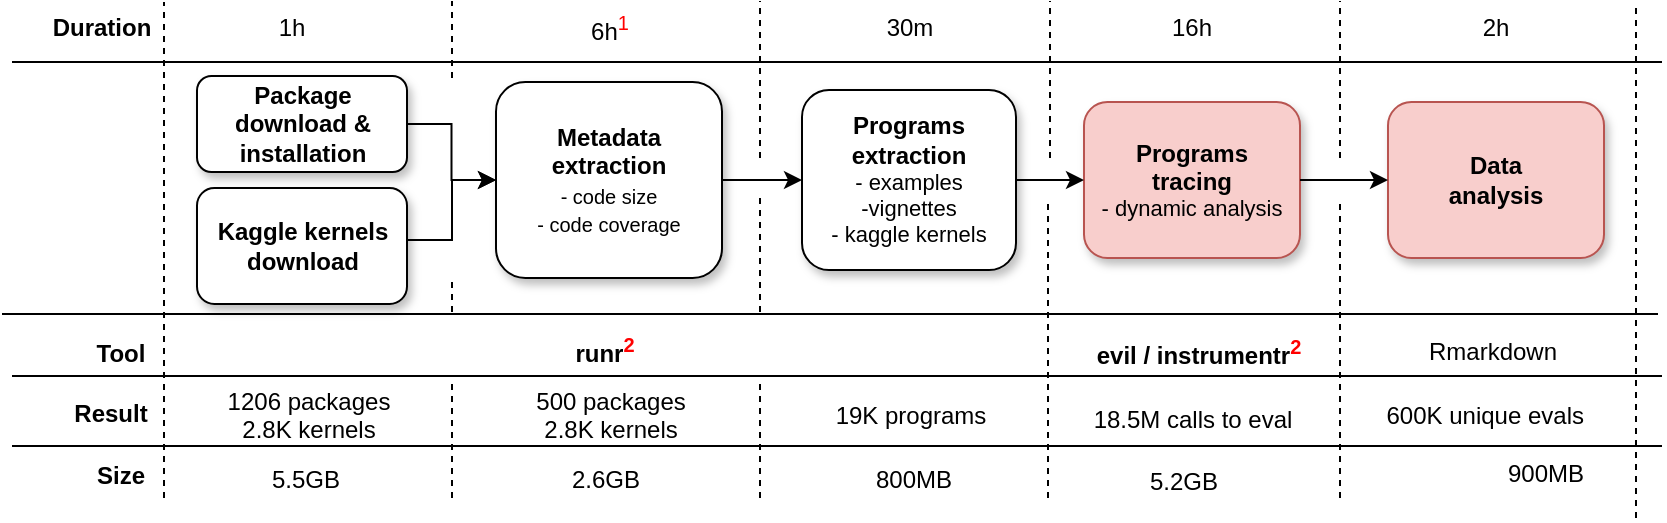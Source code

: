 <mxfile version="13.6.5" type="github">
  <diagram id="F0AHolVVesLSMNE4kyMN" name="Page-1">
    <mxGraphModel dx="2062" dy="1172" grid="1" gridSize="10" guides="1" tooltips="1" connect="1" arrows="1" fold="1" page="1" pageScale="1" pageWidth="850" pageHeight="1100" math="0" shadow="0">
      <root>
        <mxCell id="0" />
        <mxCell id="1" parent="0" />
        <mxCell id="XyMEwlzETBZZqd7nD72x-1" style="edgeStyle=orthogonalEdgeStyle;rounded=0;orthogonalLoop=1;jettySize=auto;html=1;exitX=1;exitY=0.5;exitDx=0;exitDy=0;entryX=0;entryY=0.5;entryDx=0;entryDy=0;" edge="1" parent="1" source="XyMEwlzETBZZqd7nD72x-2" target="XyMEwlzETBZZqd7nD72x-3">
          <mxGeometry relative="1" as="geometry" />
        </mxCell>
        <mxCell id="XyMEwlzETBZZqd7nD72x-2" value="Package download &amp;amp; installation" style="whiteSpace=wrap;html=1;rounded=1;shadow=1;fontStyle=1" vertex="1" parent="1">
          <mxGeometry x="119.5" y="79" width="105" height="48" as="geometry" />
        </mxCell>
        <mxCell id="XyMEwlzETBZZqd7nD72x-3" value="Metadata extraction&lt;br&gt;&lt;span style=&quot;font-weight: normal ; font-size: 10px&quot;&gt;- code size&lt;br&gt;- code coverage&lt;br&gt;&lt;/span&gt;" style="whiteSpace=wrap;html=1;rounded=1;shadow=1;fontStyle=1" vertex="1" parent="1">
          <mxGeometry x="269" y="82" width="113" height="98" as="geometry" />
        </mxCell>
        <mxCell id="XyMEwlzETBZZqd7nD72x-4" value="Programs extraction&lt;br&gt;&lt;div style=&quot;font-size: 11px&quot;&gt;&lt;span style=&quot;font-weight: normal&quot;&gt;&lt;font style=&quot;font-size: 11px&quot;&gt;- examples&lt;/font&gt;&lt;/span&gt;&lt;/div&gt;&lt;div style=&quot;font-size: 11px&quot;&gt;&lt;span style=&quot;font-weight: normal&quot;&gt;&lt;font style=&quot;font-size: 11px&quot;&gt;-vignettes&lt;/font&gt;&lt;/span&gt;&lt;/div&gt;&lt;div style=&quot;font-size: 11px&quot;&gt;&lt;span style=&quot;font-weight: normal&quot;&gt;&lt;font style=&quot;font-size: 11px&quot;&gt;- kaggle kernels&lt;/font&gt;&lt;/span&gt;&lt;br&gt;&lt;/div&gt;" style="whiteSpace=wrap;html=1;rounded=1;shadow=1;fontStyle=1;fillColor=#FFFFFF;" vertex="1" parent="1">
          <mxGeometry x="422" y="86" width="107" height="90" as="geometry" />
        </mxCell>
        <mxCell id="XyMEwlzETBZZqd7nD72x-5" value="Programs&lt;br&gt;&lt;div&gt;tracing&lt;/div&gt;&lt;div style=&quot;font-size: 11px&quot;&gt;&lt;span style=&quot;font-weight: normal&quot;&gt;- dynamic analysis&lt;/span&gt;&lt;br&gt;&lt;/div&gt;" style="whiteSpace=wrap;html=1;rounded=1;shadow=1;fontStyle=1;fillColor=#f8cecc;strokeColor=#b85450;" vertex="1" parent="1">
          <mxGeometry x="563" y="92" width="108" height="78" as="geometry" />
        </mxCell>
        <mxCell id="XyMEwlzETBZZqd7nD72x-6" value="Data&lt;br&gt;analysis" style="whiteSpace=wrap;html=1;rounded=1;shadow=1;fontStyle=1;fillColor=#f8cecc;strokeColor=#b85450;" vertex="1" parent="1">
          <mxGeometry x="715" y="92" width="108" height="78" as="geometry" />
        </mxCell>
        <mxCell id="XyMEwlzETBZZqd7nD72x-7" style="edgeStyle=orthogonalEdgeStyle;rounded=0;orthogonalLoop=1;jettySize=auto;html=1;entryX=0;entryY=0.5;entryDx=0;entryDy=0;exitX=1;exitY=0.5;exitDx=0;exitDy=0;" edge="1" parent="1" source="XyMEwlzETBZZqd7nD72x-3" target="XyMEwlzETBZZqd7nD72x-4">
          <mxGeometry relative="1" as="geometry">
            <mxPoint x="349" y="122" as="sourcePoint" />
            <mxPoint x="279" y="132" as="targetPoint" />
          </mxGeometry>
        </mxCell>
        <mxCell id="XyMEwlzETBZZqd7nD72x-8" style="edgeStyle=orthogonalEdgeStyle;rounded=0;orthogonalLoop=1;jettySize=auto;html=1;exitX=1;exitY=0.5;exitDx=0;exitDy=0;entryX=0;entryY=0.5;entryDx=0;entryDy=0;" edge="1" parent="1" source="XyMEwlzETBZZqd7nD72x-4" target="XyMEwlzETBZZqd7nD72x-5">
          <mxGeometry relative="1" as="geometry">
            <mxPoint x="249" y="142" as="sourcePoint" />
            <mxPoint x="289" y="142" as="targetPoint" />
          </mxGeometry>
        </mxCell>
        <mxCell id="XyMEwlzETBZZqd7nD72x-9" style="edgeStyle=orthogonalEdgeStyle;rounded=0;orthogonalLoop=1;jettySize=auto;html=1;exitX=1;exitY=0.5;exitDx=0;exitDy=0;entryX=0;entryY=0.5;entryDx=0;entryDy=0;" edge="1" parent="1" source="XyMEwlzETBZZqd7nD72x-5" target="XyMEwlzETBZZqd7nD72x-6">
          <mxGeometry relative="1" as="geometry">
            <mxPoint x="259" y="152" as="sourcePoint" />
            <mxPoint x="299" y="152" as="targetPoint" />
          </mxGeometry>
        </mxCell>
        <mxCell id="XyMEwlzETBZZqd7nD72x-10" value="Result" style="text;html=1;strokeColor=none;fillColor=none;align=center;verticalAlign=middle;whiteSpace=wrap;rounded=0;fontStyle=1" vertex="1" parent="1">
          <mxGeometry x="56" y="238" width="41" height="20" as="geometry" />
        </mxCell>
        <mxCell id="XyMEwlzETBZZqd7nD72x-11" value="Size" style="text;html=1;strokeColor=none;fillColor=none;align=center;verticalAlign=middle;whiteSpace=wrap;rounded=0;fontStyle=1" vertex="1" parent="1">
          <mxGeometry x="66" y="269" width="31" height="20" as="geometry" />
        </mxCell>
        <mxCell id="XyMEwlzETBZZqd7nD72x-12" value="" style="endArrow=none;html=1;" edge="1" parent="1">
          <mxGeometry width="50" height="50" relative="1" as="geometry">
            <mxPoint x="27" y="264" as="sourcePoint" />
            <mxPoint x="852" y="264" as="targetPoint" />
          </mxGeometry>
        </mxCell>
        <mxCell id="XyMEwlzETBZZqd7nD72x-14" value="" style="endArrow=none;dashed=1;html=1;fontStyle=1;" edge="1" parent="1">
          <mxGeometry width="50" height="50" relative="1" as="geometry">
            <mxPoint x="103" y="290" as="sourcePoint" />
            <mxPoint x="103" y="42" as="targetPoint" />
          </mxGeometry>
        </mxCell>
        <mxCell id="XyMEwlzETBZZqd7nD72x-15" value="" style="endArrow=none;dashed=1;html=1;" edge="1" parent="1">
          <mxGeometry width="50" height="50" relative="1" as="geometry">
            <mxPoint x="247" y="290" as="sourcePoint" />
            <mxPoint x="247" y="230" as="targetPoint" />
          </mxGeometry>
        </mxCell>
        <mxCell id="XyMEwlzETBZZqd7nD72x-16" value="" style="endArrow=none;dashed=1;html=1;" edge="1" parent="1">
          <mxGeometry width="50" height="50" relative="1" as="geometry">
            <mxPoint x="401" y="290" as="sourcePoint" />
            <mxPoint x="401" y="230" as="targetPoint" />
          </mxGeometry>
        </mxCell>
        <mxCell id="XyMEwlzETBZZqd7nD72x-17" value="" style="endArrow=none;dashed=1;html=1;" edge="1" parent="1">
          <mxGeometry width="50" height="50" relative="1" as="geometry">
            <mxPoint x="545" y="290" as="sourcePoint" />
            <mxPoint x="545.0" y="142" as="targetPoint" />
          </mxGeometry>
        </mxCell>
        <mxCell id="XyMEwlzETBZZqd7nD72x-18" value="" style="endArrow=none;dashed=1;html=1;" edge="1" parent="1">
          <mxGeometry width="50" height="50" relative="1" as="geometry">
            <mxPoint x="691" y="290" as="sourcePoint" />
            <mxPoint x="691" y="142" as="targetPoint" />
          </mxGeometry>
        </mxCell>
        <mxCell id="XyMEwlzETBZZqd7nD72x-19" value="" style="endArrow=none;dashed=1;html=1;" edge="1" parent="1">
          <mxGeometry width="50" height="50" relative="1" as="geometry">
            <mxPoint x="839" y="300" as="sourcePoint" />
            <mxPoint x="839" y="142" as="targetPoint" />
          </mxGeometry>
        </mxCell>
        <mxCell id="XyMEwlzETBZZqd7nD72x-20" value="1h" style="text;html=1;strokeColor=none;fillColor=none;align=center;verticalAlign=middle;whiteSpace=wrap;rounded=0;" vertex="1" parent="1">
          <mxGeometry x="147" y="45" width="40" height="20" as="geometry" />
        </mxCell>
        <mxCell id="XyMEwlzETBZZqd7nD72x-21" value="Duration" style="text;html=1;strokeColor=none;fillColor=none;align=center;verticalAlign=middle;whiteSpace=wrap;rounded=0;fontStyle=1" vertex="1" parent="1">
          <mxGeometry x="47.0" y="45" width="50" height="20" as="geometry" />
        </mxCell>
        <mxCell id="XyMEwlzETBZZqd7nD72x-22" value="6h&lt;font color=&quot;#FF0000&quot;&gt;&lt;sup&gt;1&lt;/sup&gt;&lt;/font&gt;" style="text;html=1;strokeColor=none;fillColor=none;align=center;verticalAlign=middle;whiteSpace=wrap;rounded=0;" vertex="1" parent="1">
          <mxGeometry x="305.5" y="45" width="40" height="20" as="geometry" />
        </mxCell>
        <mxCell id="XyMEwlzETBZZqd7nD72x-23" value="30m" style="text;html=1;strokeColor=none;fillColor=none;align=center;verticalAlign=middle;whiteSpace=wrap;rounded=0;" vertex="1" parent="1">
          <mxGeometry x="455.5" y="45" width="40" height="20" as="geometry" />
        </mxCell>
        <mxCell id="XyMEwlzETBZZqd7nD72x-24" value="16h" style="text;html=1;strokeColor=none;fillColor=none;align=center;verticalAlign=middle;whiteSpace=wrap;rounded=0;" vertex="1" parent="1">
          <mxGeometry x="597" y="45" width="40" height="20" as="geometry" />
        </mxCell>
        <mxCell id="XyMEwlzETBZZqd7nD72x-25" value="2h" style="text;html=1;strokeColor=none;fillColor=none;align=center;verticalAlign=middle;whiteSpace=wrap;rounded=0;" vertex="1" parent="1">
          <mxGeometry x="744" y="45" width="50" height="20" as="geometry" />
        </mxCell>
        <mxCell id="XyMEwlzETBZZqd7nD72x-26" value="&lt;div align=&quot;center&quot;&gt;1206 packages&lt;br&gt;&lt;/div&gt;&lt;div&gt;2.8K kernels&lt;/div&gt;" style="text;html=1;align=center;" vertex="1" parent="1">
          <mxGeometry x="112" y="228" width="125" height="44" as="geometry" />
        </mxCell>
        <mxCell id="XyMEwlzETBZZqd7nD72x-27" value="5.5GB" style="text;html=1;align=right;" vertex="1" parent="1">
          <mxGeometry x="147" y="267" width="45" height="30" as="geometry" />
        </mxCell>
        <mxCell id="XyMEwlzETBZZqd7nD72x-29" value="2.6GB" style="text;html=1;align=right;" vertex="1" parent="1">
          <mxGeometry x="309.5" y="267" width="32" height="30" as="geometry" />
        </mxCell>
        <mxCell id="XyMEwlzETBZZqd7nD72x-31" value="800MB" style="text;html=1;align=right;" vertex="1" parent="1">
          <mxGeometry x="452.93" y="267" width="45.13" height="30" as="geometry" />
        </mxCell>
        <mxCell id="XyMEwlzETBZZqd7nD72x-32" value="18.5M calls to eval" style="text;html=1;align=center;" vertex="1" parent="1">
          <mxGeometry x="552" y="237" width="130" height="20" as="geometry" />
        </mxCell>
        <mxCell id="XyMEwlzETBZZqd7nD72x-33" value="600K unique evals" style="text;html=1;align=right;" vertex="1" parent="1">
          <mxGeometry x="704" y="235" width="110" height="24" as="geometry" />
        </mxCell>
        <mxCell id="XyMEwlzETBZZqd7nD72x-34" value="900MB" style="text;html=1;align=right;" vertex="1" parent="1">
          <mxGeometry x="724" y="264" width="90" height="30" as="geometry" />
        </mxCell>
        <mxCell id="XyMEwlzETBZZqd7nD72x-35" value="" style="endArrow=none;html=1;" edge="1" parent="1">
          <mxGeometry width="50" height="50" relative="1" as="geometry">
            <mxPoint x="27" y="72" as="sourcePoint" />
            <mxPoint x="852" y="72" as="targetPoint" />
          </mxGeometry>
        </mxCell>
        <mxCell id="XyMEwlzETBZZqd7nD72x-36" value="" style="endArrow=none;dashed=1;html=1;" edge="1" parent="1">
          <mxGeometry width="50" height="50" relative="1" as="geometry">
            <mxPoint x="247" y="80" as="sourcePoint" />
            <mxPoint x="247" y="41.5" as="targetPoint" />
          </mxGeometry>
        </mxCell>
        <mxCell id="XyMEwlzETBZZqd7nD72x-37" value="" style="endArrow=none;dashed=1;html=1;" edge="1" parent="1">
          <mxGeometry width="50" height="50" relative="1" as="geometry">
            <mxPoint x="401" y="120" as="sourcePoint" />
            <mxPoint x="401" y="41.5" as="targetPoint" />
          </mxGeometry>
        </mxCell>
        <mxCell id="XyMEwlzETBZZqd7nD72x-38" value="" style="endArrow=none;dashed=1;html=1;" edge="1" parent="1">
          <mxGeometry width="50" height="50" relative="1" as="geometry">
            <mxPoint x="546" y="120" as="sourcePoint" />
            <mxPoint x="546" y="41.5" as="targetPoint" />
          </mxGeometry>
        </mxCell>
        <mxCell id="XyMEwlzETBZZqd7nD72x-39" value="" style="endArrow=none;dashed=1;html=1;" edge="1" parent="1">
          <mxGeometry width="50" height="50" relative="1" as="geometry">
            <mxPoint x="691" y="120" as="sourcePoint" />
            <mxPoint x="691" y="41.5" as="targetPoint" />
          </mxGeometry>
        </mxCell>
        <mxCell id="XyMEwlzETBZZqd7nD72x-40" value="" style="endArrow=none;dashed=1;html=1;" edge="1" parent="1">
          <mxGeometry width="50" height="50" relative="1" as="geometry">
            <mxPoint x="839" y="150" as="sourcePoint" />
            <mxPoint x="839" y="42" as="targetPoint" />
          </mxGeometry>
        </mxCell>
        <mxCell id="XyMEwlzETBZZqd7nD72x-47" value="" style="endArrow=none;html=1;" edge="1" parent="1">
          <mxGeometry width="50" height="50" relative="1" as="geometry">
            <mxPoint x="27" y="229" as="sourcePoint" />
            <mxPoint x="852" y="229" as="targetPoint" />
          </mxGeometry>
        </mxCell>
        <mxCell id="XyMEwlzETBZZqd7nD72x-48" value="5.2GB" style="text;html=1;align=right;" vertex="1" parent="1">
          <mxGeometry x="588.5" y="268" width="42" height="30" as="geometry" />
        </mxCell>
        <mxCell id="XyMEwlzETBZZqd7nD72x-49" value="Kaggle kernels download" style="whiteSpace=wrap;html=1;rounded=1;shadow=1;fontStyle=1" vertex="1" parent="1">
          <mxGeometry x="119.5" y="135" width="105" height="58" as="geometry" />
        </mxCell>
        <mxCell id="XyMEwlzETBZZqd7nD72x-50" style="edgeStyle=orthogonalEdgeStyle;rounded=0;orthogonalLoop=1;jettySize=auto;html=1;exitX=1;exitY=0.5;exitDx=0;exitDy=0;entryX=0;entryY=0.5;entryDx=0;entryDy=0;" edge="1" parent="1" source="XyMEwlzETBZZqd7nD72x-49" target="XyMEwlzETBZZqd7nD72x-3">
          <mxGeometry relative="1" as="geometry">
            <mxPoint x="234.5" y="121" as="sourcePoint" />
            <mxPoint x="279" y="141" as="targetPoint" />
            <Array as="points">
              <mxPoint x="247" y="161" />
              <mxPoint x="247" y="131" />
            </Array>
          </mxGeometry>
        </mxCell>
        <mxCell id="XyMEwlzETBZZqd7nD72x-52" value="&lt;div align=&quot;center&quot;&gt;500 packages&lt;br&gt;&lt;/div&gt;&lt;div&gt;2.8K kernels&lt;/div&gt;" style="text;html=1;align=center;" vertex="1" parent="1">
          <mxGeometry x="263" y="228" width="125" height="44" as="geometry" />
        </mxCell>
        <mxCell id="XyMEwlzETBZZqd7nD72x-54" value="19K programs" style="text;html=1;align=center;" vertex="1" parent="1">
          <mxGeometry x="413" y="235" width="125" height="24" as="geometry" />
        </mxCell>
        <mxCell id="XyMEwlzETBZZqd7nD72x-60" value="Tool" style="text;html=1;strokeColor=none;fillColor=none;align=center;verticalAlign=middle;whiteSpace=wrap;rounded=0;fontStyle=1" vertex="1" parent="1">
          <mxGeometry x="66" y="208" width="31" height="20" as="geometry" />
        </mxCell>
        <mxCell id="XyMEwlzETBZZqd7nD72x-61" value="" style="endArrow=none;html=1;" edge="1" parent="1">
          <mxGeometry width="50" height="50" relative="1" as="geometry">
            <mxPoint x="22" y="198" as="sourcePoint" />
            <mxPoint x="850" y="198" as="targetPoint" />
          </mxGeometry>
        </mxCell>
        <mxCell id="XyMEwlzETBZZqd7nD72x-64" value="runr&lt;font color=&quot;#FF0000&quot;&gt;&lt;sup&gt;2&lt;/sup&gt;&lt;/font&gt;" style="text;html=1;align=center;fontStyle=1" vertex="1" parent="1">
          <mxGeometry x="300.37" y="201" width="45.13" height="20" as="geometry" />
        </mxCell>
        <mxCell id="XyMEwlzETBZZqd7nD72x-65" value="evil / instrumentr&lt;font color=&quot;#FF0000&quot;&gt;&lt;sup&gt;2&lt;/sup&gt;&lt;/font&gt;" style="text;html=1;align=center;fontStyle=1" vertex="1" parent="1">
          <mxGeometry x="563" y="202" width="113" height="20" as="geometry" />
        </mxCell>
        <mxCell id="XyMEwlzETBZZqd7nD72x-67" value="Rmarkdown" style="text;html=1;align=center;fontStyle=0;" vertex="1" parent="1">
          <mxGeometry x="710" y="203" width="113" height="20" as="geometry" />
        </mxCell>
        <mxCell id="XyMEwlzETBZZqd7nD72x-68" value="" style="endArrow=none;dashed=1;html=1;" edge="1" parent="1">
          <mxGeometry width="50" height="50" relative="1" as="geometry">
            <mxPoint x="247" y="182" as="sourcePoint" />
            <mxPoint x="247" y="198" as="targetPoint" />
          </mxGeometry>
        </mxCell>
        <mxCell id="XyMEwlzETBZZqd7nD72x-69" value="" style="endArrow=none;dashed=1;html=1;" edge="1" parent="1">
          <mxGeometry width="50" height="50" relative="1" as="geometry">
            <mxPoint x="401" y="140" as="sourcePoint" />
            <mxPoint x="401" y="198" as="targetPoint" />
          </mxGeometry>
        </mxCell>
      </root>
    </mxGraphModel>
  </diagram>
</mxfile>
